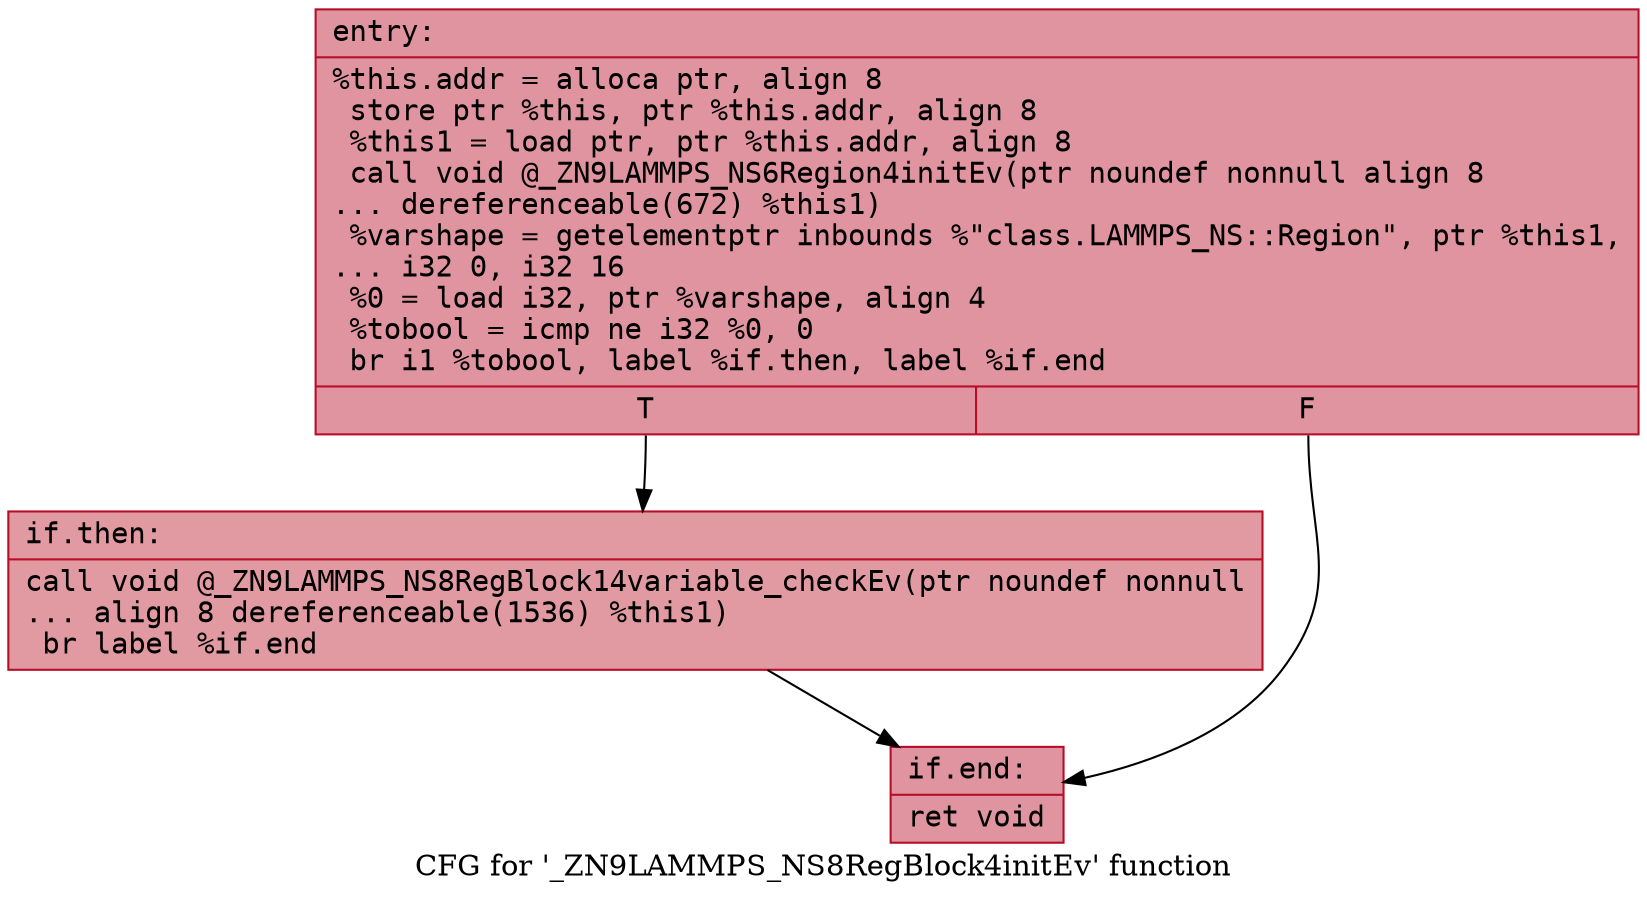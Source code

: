 digraph "CFG for '_ZN9LAMMPS_NS8RegBlock4initEv' function" {
	label="CFG for '_ZN9LAMMPS_NS8RegBlock4initEv' function";

	Node0x55e6d4fe87f0 [shape=record,color="#b70d28ff", style=filled, fillcolor="#b70d2870" fontname="Courier",label="{entry:\l|  %this.addr = alloca ptr, align 8\l  store ptr %this, ptr %this.addr, align 8\l  %this1 = load ptr, ptr %this.addr, align 8\l  call void @_ZN9LAMMPS_NS6Region4initEv(ptr noundef nonnull align 8\l... dereferenceable(672) %this1)\l  %varshape = getelementptr inbounds %\"class.LAMMPS_NS::Region\", ptr %this1,\l... i32 0, i32 16\l  %0 = load i32, ptr %varshape, align 4\l  %tobool = icmp ne i32 %0, 0\l  br i1 %tobool, label %if.then, label %if.end\l|{<s0>T|<s1>F}}"];
	Node0x55e6d4fe87f0:s0 -> Node0x55e6d4fe8c10[tooltip="entry -> if.then\nProbability 62.50%" ];
	Node0x55e6d4fe87f0:s1 -> Node0x55e6d4fe8c80[tooltip="entry -> if.end\nProbability 37.50%" ];
	Node0x55e6d4fe8c10 [shape=record,color="#b70d28ff", style=filled, fillcolor="#bb1b2c70" fontname="Courier",label="{if.then:\l|  call void @_ZN9LAMMPS_NS8RegBlock14variable_checkEv(ptr noundef nonnull\l... align 8 dereferenceable(1536) %this1)\l  br label %if.end\l}"];
	Node0x55e6d4fe8c10 -> Node0x55e6d4fe8c80[tooltip="if.then -> if.end\nProbability 100.00%" ];
	Node0x55e6d4fe8c80 [shape=record,color="#b70d28ff", style=filled, fillcolor="#b70d2870" fontname="Courier",label="{if.end:\l|  ret void\l}"];
}
